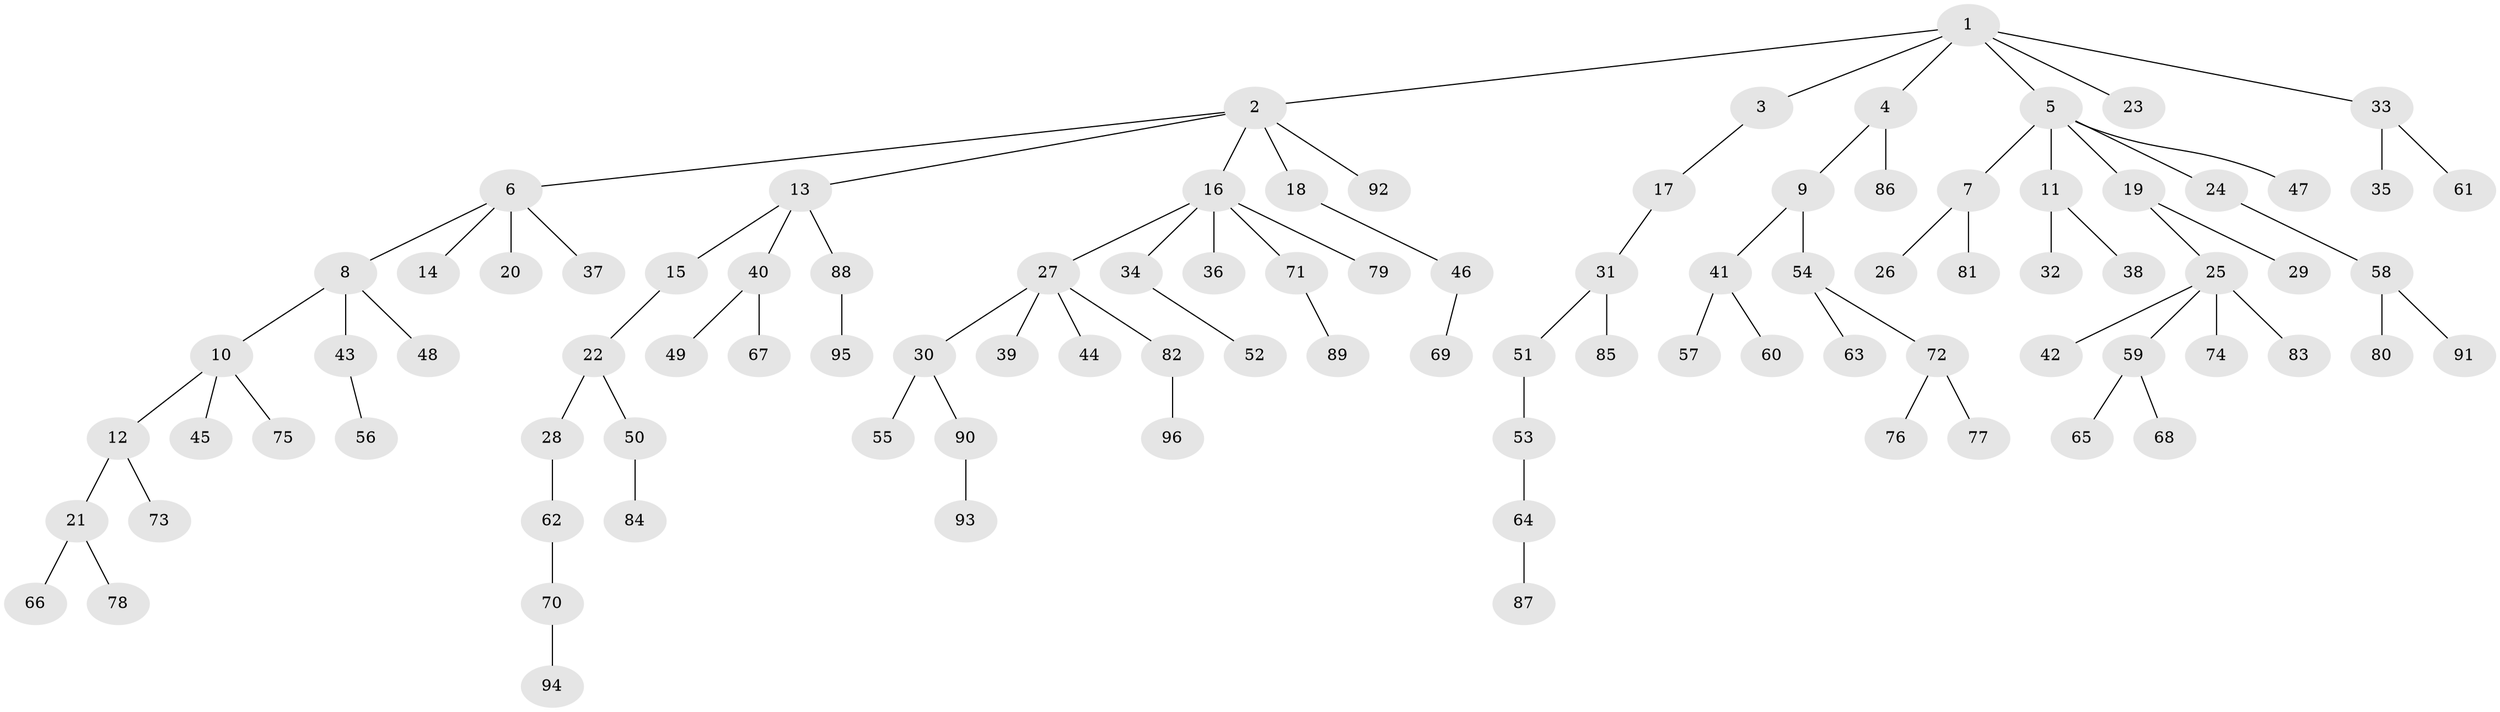// coarse degree distribution, {2: 0.16417910447761194, 1: 0.6417910447761194, 3: 0.11940298507462686, 8: 0.014925373134328358, 4: 0.029850746268656716, 9: 0.014925373134328358, 18: 0.014925373134328358}
// Generated by graph-tools (version 1.1) at 2025/56/03/04/25 21:56:30]
// undirected, 96 vertices, 95 edges
graph export_dot {
graph [start="1"]
  node [color=gray90,style=filled];
  1;
  2;
  3;
  4;
  5;
  6;
  7;
  8;
  9;
  10;
  11;
  12;
  13;
  14;
  15;
  16;
  17;
  18;
  19;
  20;
  21;
  22;
  23;
  24;
  25;
  26;
  27;
  28;
  29;
  30;
  31;
  32;
  33;
  34;
  35;
  36;
  37;
  38;
  39;
  40;
  41;
  42;
  43;
  44;
  45;
  46;
  47;
  48;
  49;
  50;
  51;
  52;
  53;
  54;
  55;
  56;
  57;
  58;
  59;
  60;
  61;
  62;
  63;
  64;
  65;
  66;
  67;
  68;
  69;
  70;
  71;
  72;
  73;
  74;
  75;
  76;
  77;
  78;
  79;
  80;
  81;
  82;
  83;
  84;
  85;
  86;
  87;
  88;
  89;
  90;
  91;
  92;
  93;
  94;
  95;
  96;
  1 -- 2;
  1 -- 3;
  1 -- 4;
  1 -- 5;
  1 -- 23;
  1 -- 33;
  2 -- 6;
  2 -- 13;
  2 -- 16;
  2 -- 18;
  2 -- 92;
  3 -- 17;
  4 -- 9;
  4 -- 86;
  5 -- 7;
  5 -- 11;
  5 -- 19;
  5 -- 24;
  5 -- 47;
  6 -- 8;
  6 -- 14;
  6 -- 20;
  6 -- 37;
  7 -- 26;
  7 -- 81;
  8 -- 10;
  8 -- 43;
  8 -- 48;
  9 -- 41;
  9 -- 54;
  10 -- 12;
  10 -- 45;
  10 -- 75;
  11 -- 32;
  11 -- 38;
  12 -- 21;
  12 -- 73;
  13 -- 15;
  13 -- 40;
  13 -- 88;
  15 -- 22;
  16 -- 27;
  16 -- 34;
  16 -- 36;
  16 -- 71;
  16 -- 79;
  17 -- 31;
  18 -- 46;
  19 -- 25;
  19 -- 29;
  21 -- 66;
  21 -- 78;
  22 -- 28;
  22 -- 50;
  24 -- 58;
  25 -- 42;
  25 -- 59;
  25 -- 74;
  25 -- 83;
  27 -- 30;
  27 -- 39;
  27 -- 44;
  27 -- 82;
  28 -- 62;
  30 -- 55;
  30 -- 90;
  31 -- 51;
  31 -- 85;
  33 -- 35;
  33 -- 61;
  34 -- 52;
  40 -- 49;
  40 -- 67;
  41 -- 57;
  41 -- 60;
  43 -- 56;
  46 -- 69;
  50 -- 84;
  51 -- 53;
  53 -- 64;
  54 -- 63;
  54 -- 72;
  58 -- 80;
  58 -- 91;
  59 -- 65;
  59 -- 68;
  62 -- 70;
  64 -- 87;
  70 -- 94;
  71 -- 89;
  72 -- 76;
  72 -- 77;
  82 -- 96;
  88 -- 95;
  90 -- 93;
}
